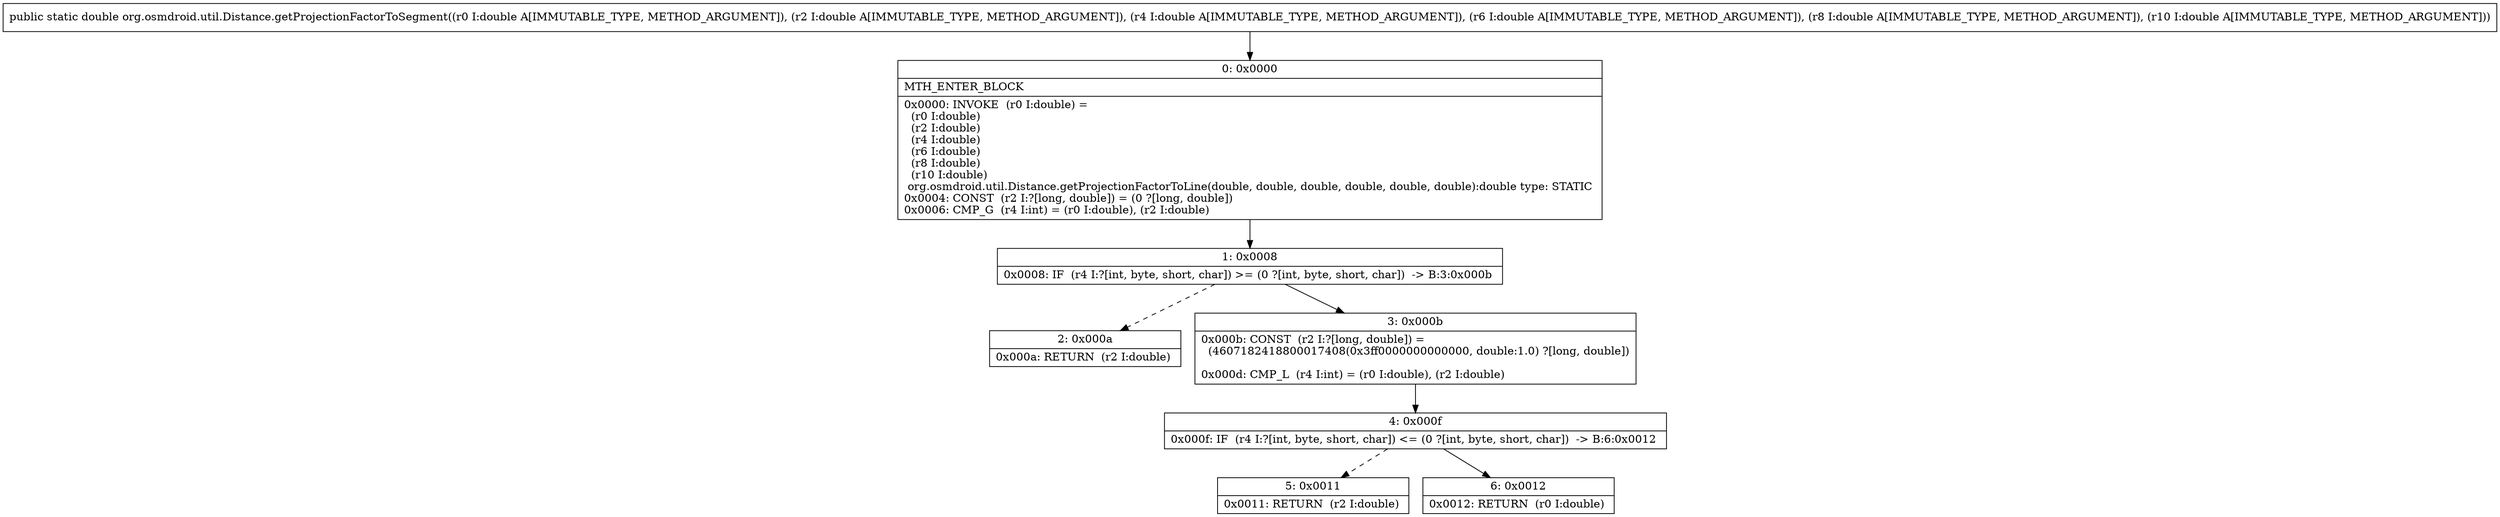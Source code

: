 digraph "CFG fororg.osmdroid.util.Distance.getProjectionFactorToSegment(DDDDDD)D" {
Node_0 [shape=record,label="{0\:\ 0x0000|MTH_ENTER_BLOCK\l|0x0000: INVOKE  (r0 I:double) = \l  (r0 I:double)\l  (r2 I:double)\l  (r4 I:double)\l  (r6 I:double)\l  (r8 I:double)\l  (r10 I:double)\l org.osmdroid.util.Distance.getProjectionFactorToLine(double, double, double, double, double, double):double type: STATIC \l0x0004: CONST  (r2 I:?[long, double]) = (0 ?[long, double]) \l0x0006: CMP_G  (r4 I:int) = (r0 I:double), (r2 I:double) \l}"];
Node_1 [shape=record,label="{1\:\ 0x0008|0x0008: IF  (r4 I:?[int, byte, short, char]) \>= (0 ?[int, byte, short, char])  \-\> B:3:0x000b \l}"];
Node_2 [shape=record,label="{2\:\ 0x000a|0x000a: RETURN  (r2 I:double) \l}"];
Node_3 [shape=record,label="{3\:\ 0x000b|0x000b: CONST  (r2 I:?[long, double]) = \l  (4607182418800017408(0x3ff0000000000000, double:1.0) ?[long, double])\l \l0x000d: CMP_L  (r4 I:int) = (r0 I:double), (r2 I:double) \l}"];
Node_4 [shape=record,label="{4\:\ 0x000f|0x000f: IF  (r4 I:?[int, byte, short, char]) \<= (0 ?[int, byte, short, char])  \-\> B:6:0x0012 \l}"];
Node_5 [shape=record,label="{5\:\ 0x0011|0x0011: RETURN  (r2 I:double) \l}"];
Node_6 [shape=record,label="{6\:\ 0x0012|0x0012: RETURN  (r0 I:double) \l}"];
MethodNode[shape=record,label="{public static double org.osmdroid.util.Distance.getProjectionFactorToSegment((r0 I:double A[IMMUTABLE_TYPE, METHOD_ARGUMENT]), (r2 I:double A[IMMUTABLE_TYPE, METHOD_ARGUMENT]), (r4 I:double A[IMMUTABLE_TYPE, METHOD_ARGUMENT]), (r6 I:double A[IMMUTABLE_TYPE, METHOD_ARGUMENT]), (r8 I:double A[IMMUTABLE_TYPE, METHOD_ARGUMENT]), (r10 I:double A[IMMUTABLE_TYPE, METHOD_ARGUMENT])) }"];
MethodNode -> Node_0;
Node_0 -> Node_1;
Node_1 -> Node_2[style=dashed];
Node_1 -> Node_3;
Node_3 -> Node_4;
Node_4 -> Node_5[style=dashed];
Node_4 -> Node_6;
}

